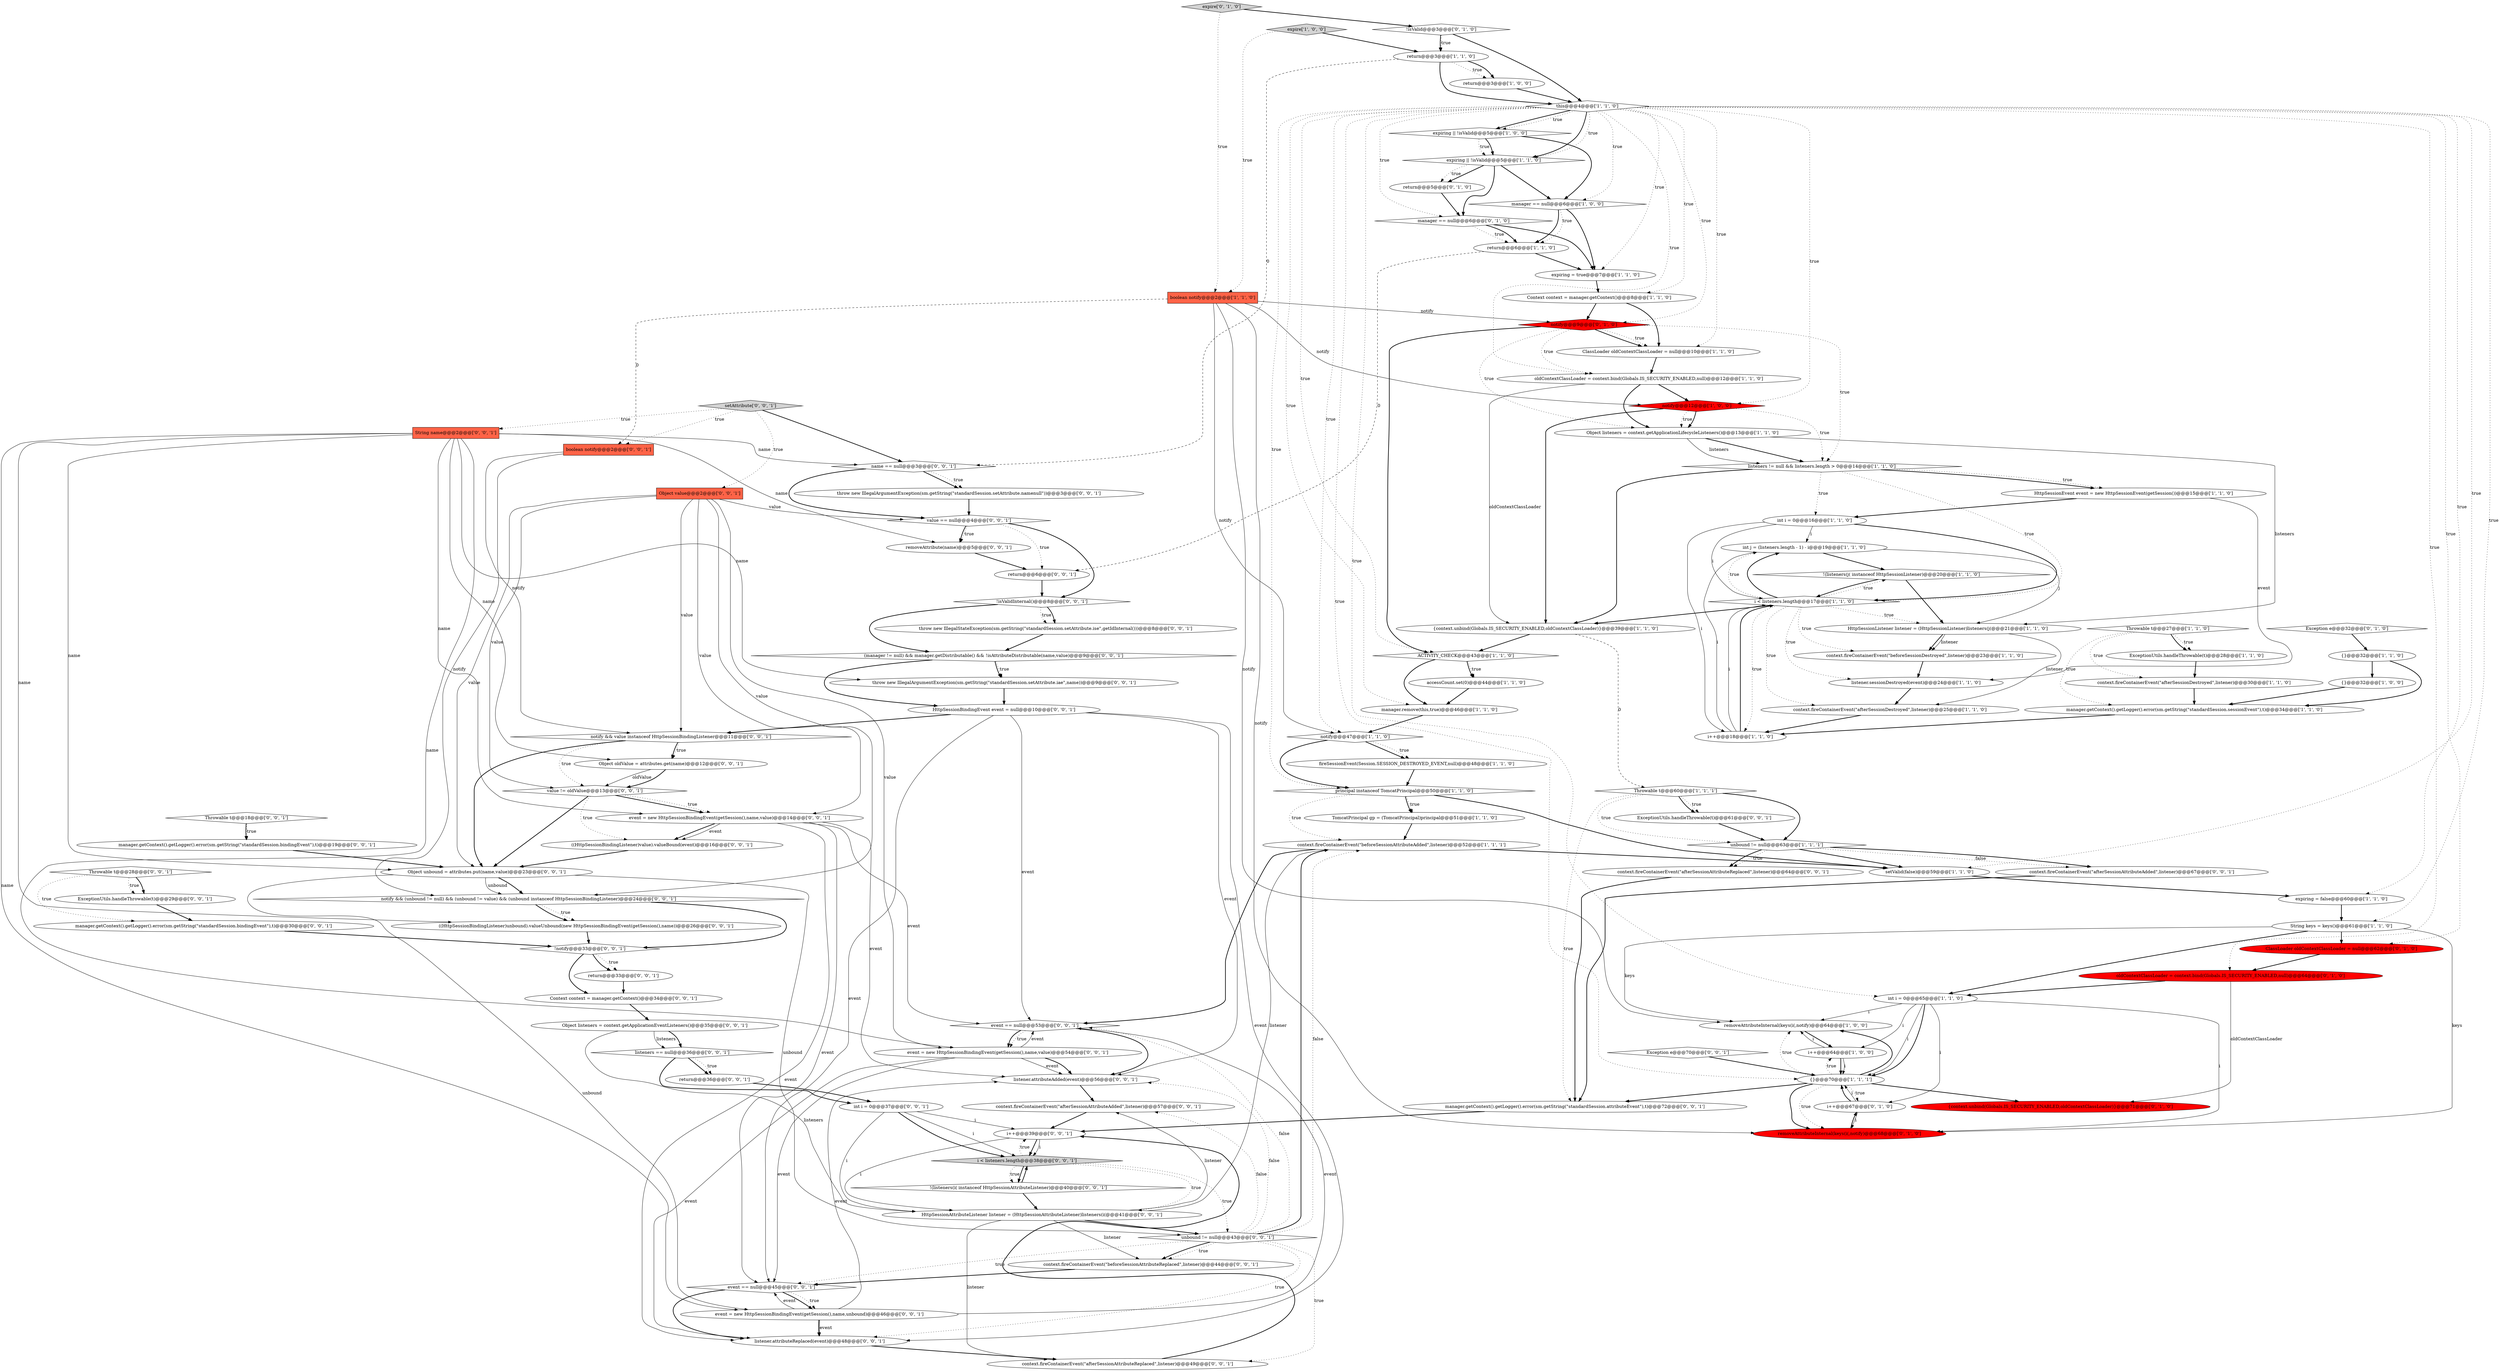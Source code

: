 digraph {
33 [style = filled, label = "int i = 0@@@16@@@['1', '1', '0']", fillcolor = white, shape = ellipse image = "AAA0AAABBB1BBB"];
3 [style = filled, label = "fireSessionEvent(Session.SESSION_DESTROYED_EVENT,null)@@@48@@@['1', '1', '0']", fillcolor = white, shape = ellipse image = "AAA0AAABBB1BBB"];
79 [style = filled, label = "event == null@@@53@@@['0', '0', '1']", fillcolor = white, shape = diamond image = "AAA0AAABBB3BBB"];
18 [style = filled, label = "Throwable t@@@27@@@['1', '1', '0']", fillcolor = white, shape = diamond image = "AAA0AAABBB1BBB"];
44 [style = filled, label = "{}@@@32@@@['1', '1', '0']", fillcolor = white, shape = ellipse image = "AAA0AAABBB1BBB"];
14 [style = filled, label = "notify@@@47@@@['1', '1', '0']", fillcolor = white, shape = diamond image = "AAA0AAABBB1BBB"];
16 [style = filled, label = "principal instanceof TomcatPrincipal@@@50@@@['1', '1', '0']", fillcolor = white, shape = diamond image = "AAA0AAABBB1BBB"];
50 [style = filled, label = "return@@@5@@@['0', '1', '0']", fillcolor = white, shape = ellipse image = "AAA0AAABBB2BBB"];
60 [style = filled, label = "{context.unbind(Globals.IS_SECURITY_ENABLED,oldContextClassLoader)}@@@71@@@['0', '1', '0']", fillcolor = red, shape = ellipse image = "AAA1AAABBB2BBB"];
64 [style = filled, label = "int i = 0@@@37@@@['0', '0', '1']", fillcolor = white, shape = ellipse image = "AAA0AAABBB3BBB"];
108 [style = filled, label = "Object unbound = attributes.put(name,value)@@@23@@@['0', '0', '1']", fillcolor = white, shape = ellipse image = "AAA0AAABBB3BBB"];
2 [style = filled, label = "expiring = false@@@60@@@['1', '1', '0']", fillcolor = white, shape = ellipse image = "AAA0AAABBB1BBB"];
75 [style = filled, label = "value == null@@@4@@@['0', '0', '1']", fillcolor = white, shape = diamond image = "AAA0AAABBB3BBB"];
92 [style = filled, label = "manager.getContext().getLogger().error(sm.getString(\"standardSession.attributeEvent\"),t)@@@72@@@['0', '0', '1']", fillcolor = white, shape = ellipse image = "AAA0AAABBB3BBB"];
98 [style = filled, label = "i < listeners.length@@@38@@@['0', '0', '1']", fillcolor = lightgray, shape = diamond image = "AAA0AAABBB3BBB"];
39 [style = filled, label = "return@@@3@@@['1', '1', '0']", fillcolor = white, shape = ellipse image = "AAA0AAABBB1BBB"];
51 [style = filled, label = "i++@@@67@@@['0', '1', '0']", fillcolor = white, shape = ellipse image = "AAA0AAABBB2BBB"];
107 [style = filled, label = "!isValidInternal()@@@8@@@['0', '0', '1']", fillcolor = white, shape = diamond image = "AAA0AAABBB3BBB"];
76 [style = filled, label = "return@@@36@@@['0', '0', '1']", fillcolor = white, shape = ellipse image = "AAA0AAABBB3BBB"];
17 [style = filled, label = "expiring = true@@@7@@@['1', '1', '0']", fillcolor = white, shape = ellipse image = "AAA0AAABBB1BBB"];
9 [style = filled, label = "this@@@4@@@['1', '1', '0']", fillcolor = white, shape = diamond image = "AAA0AAABBB1BBB"];
45 [style = filled, label = "boolean notify@@@2@@@['1', '1', '0']", fillcolor = tomato, shape = box image = "AAA0AAABBB1BBB"];
89 [style = filled, label = "notify && value instanceof HttpSessionBindingListener@@@11@@@['0', '0', '1']", fillcolor = white, shape = diamond image = "AAA0AAABBB3BBB"];
47 [style = filled, label = "{}@@@70@@@['1', '1', '1']", fillcolor = white, shape = ellipse image = "AAA0AAABBB1BBB"];
110 [style = filled, label = "ExceptionUtils.handleThrowable(t)@@@61@@@['0', '0', '1']", fillcolor = white, shape = ellipse image = "AAA0AAABBB3BBB"];
100 [style = filled, label = "context.fireContainerEvent(\"afterSessionAttributeReplaced\",listener)@@@49@@@['0', '0', '1']", fillcolor = white, shape = ellipse image = "AAA0AAABBB3BBB"];
65 [style = filled, label = "manager.getContext().getLogger().error(sm.getString(\"standardSession.bindingEvent\"),t)@@@19@@@['0', '0', '1']", fillcolor = white, shape = ellipse image = "AAA0AAABBB3BBB"];
10 [style = filled, label = "oldContextClassLoader = context.bind(Globals.IS_SECURITY_ENABLED,null)@@@12@@@['1', '1', '0']", fillcolor = white, shape = ellipse image = "AAA0AAABBB1BBB"];
36 [style = filled, label = "manager == null@@@6@@@['1', '0', '0']", fillcolor = white, shape = diamond image = "AAA0AAABBB1BBB"];
93 [style = filled, label = "return@@@33@@@['0', '0', '1']", fillcolor = white, shape = ellipse image = "AAA0AAABBB3BBB"];
26 [style = filled, label = "int j = (listeners.length - 1) - i@@@19@@@['1', '1', '0']", fillcolor = white, shape = ellipse image = "AAA0AAABBB1BBB"];
111 [style = filled, label = "throw new IllegalArgumentException(sm.getString(\"standardSession.setAttribute.iae\",name))@@@9@@@['0', '0', '1']", fillcolor = white, shape = ellipse image = "AAA0AAABBB3BBB"];
99 [style = filled, label = "i++@@@39@@@['0', '0', '1']", fillcolor = white, shape = ellipse image = "AAA0AAABBB3BBB"];
27 [style = filled, label = "i++@@@18@@@['1', '1', '0']", fillcolor = white, shape = ellipse image = "AAA0AAABBB1BBB"];
35 [style = filled, label = "listeners != null && listeners.length > 0@@@14@@@['1', '1', '0']", fillcolor = white, shape = diamond image = "AAA0AAABBB1BBB"];
77 [style = filled, label = "Object value@@@2@@@['0', '0', '1']", fillcolor = tomato, shape = box image = "AAA0AAABBB3BBB"];
96 [style = filled, label = "Context context = manager.getContext()@@@34@@@['0', '0', '1']", fillcolor = white, shape = ellipse image = "AAA0AAABBB3BBB"];
49 [style = filled, label = "context.fireContainerEvent(\"beforeSessionDestroyed\",listener)@@@23@@@['1', '1', '0']", fillcolor = white, shape = ellipse image = "AAA0AAABBB1BBB"];
52 [style = filled, label = "!isValid@@@3@@@['0', '1', '0']", fillcolor = white, shape = diamond image = "AAA0AAABBB2BBB"];
86 [style = filled, label = "(manager != null) && manager.getDistributable() && !isAttributeDistributable(name,value)@@@9@@@['0', '0', '1']", fillcolor = white, shape = diamond image = "AAA0AAABBB3BBB"];
78 [style = filled, label = "name == null@@@3@@@['0', '0', '1']", fillcolor = white, shape = diamond image = "AAA0AAABBB3BBB"];
101 [style = filled, label = "event == null@@@45@@@['0', '0', '1']", fillcolor = white, shape = diamond image = "AAA0AAABBB3BBB"];
85 [style = filled, label = "((HttpSessionBindingListener)unbound).valueUnbound(new HttpSessionBindingEvent(getSession(),name))@@@26@@@['0', '0', '1']", fillcolor = white, shape = ellipse image = "AAA0AAABBB3BBB"];
24 [style = filled, label = "removeAttributeInternal(keys(i(,notify)@@@64@@@['1', '0', '0']", fillcolor = white, shape = ellipse image = "AAA0AAABBB1BBB"];
95 [style = filled, label = "return@@@6@@@['0', '0', '1']", fillcolor = white, shape = ellipse image = "AAA0AAABBB3BBB"];
74 [style = filled, label = "Throwable t@@@18@@@['0', '0', '1']", fillcolor = white, shape = diamond image = "AAA0AAABBB3BBB"];
29 [style = filled, label = "accessCount.set(0)@@@44@@@['1', '1', '0']", fillcolor = white, shape = ellipse image = "AAA0AAABBB1BBB"];
97 [style = filled, label = "removeAttribute(name)@@@5@@@['0', '0', '1']", fillcolor = white, shape = ellipse image = "AAA0AAABBB3BBB"];
83 [style = filled, label = "HttpSessionBindingEvent event = null@@@10@@@['0', '0', '1']", fillcolor = white, shape = ellipse image = "AAA0AAABBB3BBB"];
4 [style = filled, label = "String keys = keys()@@@61@@@['1', '1', '0']", fillcolor = white, shape = ellipse image = "AAA0AAABBB1BBB"];
57 [style = filled, label = "notify@@@9@@@['0', '1', '0']", fillcolor = red, shape = diamond image = "AAA1AAABBB2BBB"];
41 [style = filled, label = "return@@@6@@@['1', '1', '0']", fillcolor = white, shape = ellipse image = "AAA0AAABBB1BBB"];
1 [style = filled, label = "ACTIVITY_CHECK@@@43@@@['1', '1', '0']", fillcolor = white, shape = diamond image = "AAA0AAABBB1BBB"];
40 [style = filled, label = "notify@@@12@@@['1', '0', '0']", fillcolor = red, shape = diamond image = "AAA1AAABBB1BBB"];
62 [style = filled, label = "event = new HttpSessionBindingEvent(getSession(),name,unbound)@@@46@@@['0', '0', '1']", fillcolor = white, shape = ellipse image = "AAA0AAABBB3BBB"];
28 [style = filled, label = "Object listeners = context.getApplicationLifecycleListeners()@@@13@@@['1', '1', '0']", fillcolor = white, shape = ellipse image = "AAA0AAABBB1BBB"];
23 [style = filled, label = "Throwable t@@@60@@@['1', '1', '1']", fillcolor = white, shape = diamond image = "AAA0AAABBB1BBB"];
7 [style = filled, label = "{context.unbind(Globals.IS_SECURITY_ENABLED,oldContextClassLoader)}@@@39@@@['1', '1', '0']", fillcolor = white, shape = ellipse image = "AAA0AAABBB1BBB"];
68 [style = filled, label = "((HttpSessionBindingListener)value).valueBound(event)@@@16@@@['0', '0', '1']", fillcolor = white, shape = ellipse image = "AAA0AAABBB3BBB"];
94 [style = filled, label = "event = new HttpSessionBindingEvent(getSession(),name,value)@@@54@@@['0', '0', '1']", fillcolor = white, shape = ellipse image = "AAA0AAABBB3BBB"];
13 [style = filled, label = "context.fireContainerEvent(\"beforeSessionAttributeAdded\",listener)@@@52@@@['1', '1', '1']", fillcolor = white, shape = ellipse image = "AAA0AAABBB1BBB"];
48 [style = filled, label = "unbound != null@@@63@@@['1', '1', '1']", fillcolor = white, shape = diamond image = "AAA0AAABBB1BBB"];
91 [style = filled, label = "context.fireContainerEvent(\"beforeSessionAttributeReplaced\",listener)@@@44@@@['0', '0', '1']", fillcolor = white, shape = ellipse image = "AAA0AAABBB3BBB"];
15 [style = filled, label = "!(listeners(j( instanceof HttpSessionListener)@@@20@@@['1', '1', '0']", fillcolor = white, shape = diamond image = "AAA0AAABBB1BBB"];
59 [style = filled, label = "expire['0', '1', '0']", fillcolor = lightgray, shape = diamond image = "AAA0AAABBB2BBB"];
37 [style = filled, label = "{}@@@32@@@['1', '0', '0']", fillcolor = white, shape = ellipse image = "AAA0AAABBB1BBB"];
73 [style = filled, label = "unbound != null@@@43@@@['0', '0', '1']", fillcolor = white, shape = diamond image = "AAA0AAABBB3BBB"];
54 [style = filled, label = "oldContextClassLoader = context.bind(Globals.IS_SECURITY_ENABLED,null)@@@64@@@['0', '1', '0']", fillcolor = red, shape = ellipse image = "AAA1AAABBB2BBB"];
8 [style = filled, label = "setValid(false)@@@59@@@['1', '1', '0']", fillcolor = white, shape = ellipse image = "AAA0AAABBB1BBB"];
102 [style = filled, label = "context.fireContainerEvent(\"afterSessionAttributeReplaced\",listener)@@@64@@@['0', '0', '1']", fillcolor = white, shape = ellipse image = "AAA0AAABBB3BBB"];
71 [style = filled, label = "notify && (unbound != null) && (unbound != value) && (unbound instanceof HttpSessionBindingListener)@@@24@@@['0', '0', '1']", fillcolor = white, shape = diamond image = "AAA0AAABBB3BBB"];
63 [style = filled, label = "String name@@@2@@@['0', '0', '1']", fillcolor = tomato, shape = box image = "AAA0AAABBB3BBB"];
104 [style = filled, label = "!(listeners(i( instanceof HttpSessionAttributeListener)@@@40@@@['0', '0', '1']", fillcolor = white, shape = diamond image = "AAA0AAABBB3BBB"];
34 [style = filled, label = "manager.getContext().getLogger().error(sm.getString(\"standardSession.sessionEvent\"),t)@@@34@@@['1', '1', '0']", fillcolor = white, shape = ellipse image = "AAA0AAABBB1BBB"];
11 [style = filled, label = "i < listeners.length@@@17@@@['1', '1', '0']", fillcolor = white, shape = diamond image = "AAA0AAABBB1BBB"];
32 [style = filled, label = "HttpSessionEvent event = new HttpSessionEvent(getSession())@@@15@@@['1', '1', '0']", fillcolor = white, shape = ellipse image = "AAA0AAABBB1BBB"];
72 [style = filled, label = "throw new IllegalStateException(sm.getString(\"standardSession.setAttribute.ise\",getIdInternal()))@@@8@@@['0', '0', '1']", fillcolor = white, shape = ellipse image = "AAA0AAABBB3BBB"];
90 [style = filled, label = "ExceptionUtils.handleThrowable(t)@@@29@@@['0', '0', '1']", fillcolor = white, shape = ellipse image = "AAA0AAABBB3BBB"];
105 [style = filled, label = "value != oldValue@@@13@@@['0', '0', '1']", fillcolor = white, shape = diamond image = "AAA0AAABBB3BBB"];
19 [style = filled, label = "listener.sessionDestroyed(event)@@@24@@@['1', '1', '0']", fillcolor = white, shape = ellipse image = "AAA0AAABBB1BBB"];
43 [style = filled, label = "i++@@@64@@@['1', '0', '0']", fillcolor = white, shape = ellipse image = "AAA0AAABBB1BBB"];
20 [style = filled, label = "expire['1', '0', '0']", fillcolor = lightgray, shape = diamond image = "AAA0AAABBB1BBB"];
66 [style = filled, label = "Exception e@@@70@@@['0', '0', '1']", fillcolor = white, shape = diamond image = "AAA0AAABBB3BBB"];
82 [style = filled, label = "listeners == null@@@36@@@['0', '0', '1']", fillcolor = white, shape = diamond image = "AAA0AAABBB3BBB"];
21 [style = filled, label = "manager.remove(this,true)@@@46@@@['1', '1', '0']", fillcolor = white, shape = ellipse image = "AAA0AAABBB1BBB"];
42 [style = filled, label = "ExceptionUtils.handleThrowable(t)@@@28@@@['1', '1', '0']", fillcolor = white, shape = ellipse image = "AAA0AAABBB1BBB"];
84 [style = filled, label = "Object listeners = context.getApplicationEventListeners()@@@35@@@['0', '0', '1']", fillcolor = white, shape = ellipse image = "AAA0AAABBB3BBB"];
87 [style = filled, label = "manager.getContext().getLogger().error(sm.getString(\"standardSession.bindingEvent\"),t)@@@30@@@['0', '0', '1']", fillcolor = white, shape = ellipse image = "AAA0AAABBB3BBB"];
31 [style = filled, label = "context.fireContainerEvent(\"afterSessionDestroyed\",listener)@@@30@@@['1', '1', '0']", fillcolor = white, shape = ellipse image = "AAA0AAABBB1BBB"];
25 [style = filled, label = "TomcatPrincipal gp = (TomcatPrincipal)principal@@@51@@@['1', '1', '0']", fillcolor = white, shape = ellipse image = "AAA0AAABBB1BBB"];
103 [style = filled, label = "Throwable t@@@28@@@['0', '0', '1']", fillcolor = white, shape = diamond image = "AAA0AAABBB3BBB"];
67 [style = filled, label = "setAttribute['0', '0', '1']", fillcolor = lightgray, shape = diamond image = "AAA0AAABBB3BBB"];
69 [style = filled, label = "listener.attributeReplaced(event)@@@48@@@['0', '0', '1']", fillcolor = white, shape = ellipse image = "AAA0AAABBB3BBB"];
112 [style = filled, label = "listener.attributeAdded(event)@@@56@@@['0', '0', '1']", fillcolor = white, shape = ellipse image = "AAA0AAABBB3BBB"];
53 [style = filled, label = "manager == null@@@6@@@['0', '1', '0']", fillcolor = white, shape = diamond image = "AAA0AAABBB2BBB"];
70 [style = filled, label = "throw new IllegalArgumentException(sm.getString(\"standardSession.setAttribute.namenull\"))@@@3@@@['0', '0', '1']", fillcolor = white, shape = ellipse image = "AAA0AAABBB3BBB"];
22 [style = filled, label = "HttpSessionListener listener = (HttpSessionListener)listeners(j(@@@21@@@['1', '1', '0']", fillcolor = white, shape = ellipse image = "AAA0AAABBB1BBB"];
6 [style = filled, label = "expiring || !isValid@@@5@@@['1', '0', '0']", fillcolor = white, shape = diamond image = "AAA0AAABBB1BBB"];
30 [style = filled, label = "ClassLoader oldContextClassLoader = null@@@10@@@['1', '1', '0']", fillcolor = white, shape = ellipse image = "AAA0AAABBB1BBB"];
46 [style = filled, label = "context.fireContainerEvent(\"afterSessionDestroyed\",listener)@@@25@@@['1', '1', '0']", fillcolor = white, shape = ellipse image = "AAA0AAABBB1BBB"];
88 [style = filled, label = "context.fireContainerEvent(\"afterSessionAttributeAdded\",listener)@@@67@@@['0', '0', '1']", fillcolor = white, shape = ellipse image = "AAA0AAABBB3BBB"];
81 [style = filled, label = "HttpSessionAttributeListener listener = (HttpSessionAttributeListener)listeners(i(@@@41@@@['0', '0', '1']", fillcolor = white, shape = ellipse image = "AAA0AAABBB3BBB"];
58 [style = filled, label = "ClassLoader oldContextClassLoader = null@@@62@@@['0', '1', '0']", fillcolor = red, shape = ellipse image = "AAA1AAABBB2BBB"];
38 [style = filled, label = "expiring || !isValid@@@5@@@['1', '1', '0']", fillcolor = white, shape = diamond image = "AAA0AAABBB1BBB"];
56 [style = filled, label = "removeAttributeInternal(keys(i(,notify)@@@68@@@['0', '1', '0']", fillcolor = red, shape = ellipse image = "AAA1AAABBB2BBB"];
109 [style = filled, label = "event = new HttpSessionBindingEvent(getSession(),name,value)@@@14@@@['0', '0', '1']", fillcolor = white, shape = ellipse image = "AAA0AAABBB3BBB"];
5 [style = filled, label = "int i = 0@@@65@@@['1', '1', '0']", fillcolor = white, shape = ellipse image = "AAA0AAABBB1BBB"];
113 [style = filled, label = "boolean notify@@@2@@@['0', '0', '1']", fillcolor = tomato, shape = box image = "AAA0AAABBB3BBB"];
0 [style = filled, label = "return@@@3@@@['1', '0', '0']", fillcolor = white, shape = ellipse image = "AAA0AAABBB1BBB"];
106 [style = filled, label = "!notify@@@33@@@['0', '0', '1']", fillcolor = white, shape = diamond image = "AAA0AAABBB3BBB"];
80 [style = filled, label = "Object oldValue = attributes.get(name)@@@12@@@['0', '0', '1']", fillcolor = white, shape = ellipse image = "AAA0AAABBB3BBB"];
12 [style = filled, label = "Context context = manager.getContext()@@@8@@@['1', '1', '0']", fillcolor = white, shape = ellipse image = "AAA0AAABBB1BBB"];
55 [style = filled, label = "Exception e@@@32@@@['0', '1', '0']", fillcolor = white, shape = diamond image = "AAA0AAABBB2BBB"];
61 [style = filled, label = "context.fireContainerEvent(\"afterSessionAttributeAdded\",listener)@@@57@@@['0', '0', '1']", fillcolor = white, shape = ellipse image = "AAA0AAABBB3BBB"];
9->58 [style = dotted, label="true"];
14->3 [style = bold, label=""];
4->56 [style = solid, label="keys"];
9->12 [style = dotted, label="true"];
98->81 [style = dotted, label="true"];
109->112 [style = solid, label="event"];
72->86 [style = bold, label=""];
74->65 [style = bold, label=""];
53->41 [style = dotted, label="true"];
16->13 [style = dotted, label="true"];
76->64 [style = bold, label=""];
98->99 [style = dotted, label="true"];
18->42 [style = dotted, label="true"];
63->78 [style = solid, label="name"];
39->9 [style = bold, label=""];
81->73 [style = bold, label=""];
48->88 [style = dotted, label="false"];
78->70 [style = bold, label=""];
40->28 [style = dotted, label="true"];
71->85 [style = dotted, label="true"];
57->1 [style = bold, label=""];
62->112 [style = solid, label="event"];
103->90 [style = bold, label=""];
100->99 [style = bold, label=""];
64->81 [style = solid, label="i"];
5->56 [style = solid, label="i"];
3->16 [style = bold, label=""];
24->43 [style = bold, label=""];
80->105 [style = solid, label="oldValue"];
18->34 [style = dotted, label="true"];
86->111 [style = bold, label=""];
9->6 [style = bold, label=""];
77->108 [style = solid, label="value"];
108->62 [style = solid, label="unbound"];
6->38 [style = dotted, label="true"];
82->76 [style = bold, label=""];
106->93 [style = bold, label=""];
38->50 [style = bold, label=""];
32->19 [style = solid, label="event"];
71->106 [style = bold, label=""];
66->47 [style = bold, label=""];
33->11 [style = bold, label=""];
89->80 [style = dotted, label="true"];
47->92 [style = bold, label=""];
63->62 [style = solid, label="name"];
15->11 [style = bold, label=""];
104->98 [style = bold, label=""];
110->48 [style = bold, label=""];
33->27 [style = solid, label="i"];
1->21 [style = bold, label=""];
81->91 [style = solid, label="listener"];
78->75 [style = bold, label=""];
51->47 [style = bold, label=""];
53->41 [style = bold, label=""];
26->15 [style = bold, label=""];
43->47 [style = solid, label="i"];
81->61 [style = solid, label="listener"];
14->3 [style = dotted, label="true"];
101->69 [style = bold, label=""];
43->24 [style = solid, label="i"];
105->68 [style = dotted, label="true"];
23->92 [style = dotted, label="true"];
71->85 [style = bold, label=""];
45->24 [style = solid, label="notify"];
62->101 [style = solid, label="event"];
36->17 [style = bold, label=""];
47->60 [style = bold, label=""];
23->110 [style = dotted, label="true"];
11->15 [style = dotted, label="true"];
9->38 [style = bold, label=""];
5->43 [style = solid, label="i"];
54->5 [style = bold, label=""];
9->53 [style = dotted, label="true"];
99->98 [style = bold, label=""];
35->7 [style = bold, label=""];
64->98 [style = solid, label="i"];
27->26 [style = solid, label="i"];
94->79 [style = solid, label="event"];
9->57 [style = dotted, label="true"];
11->46 [style = dotted, label="true"];
108->71 [style = bold, label=""];
10->7 [style = solid, label="oldContextClassLoader"];
67->77 [style = dotted, label="true"];
14->16 [style = bold, label=""];
27->11 [style = solid, label="i"];
93->96 [style = bold, label=""];
7->1 [style = bold, label=""];
64->98 [style = bold, label=""];
45->113 [style = dashed, label="0"];
36->41 [style = bold, label=""];
51->47 [style = solid, label="i"];
52->9 [style = bold, label=""];
105->109 [style = bold, label=""];
96->84 [style = bold, label=""];
67->113 [style = dotted, label="true"];
33->11 [style = solid, label="i"];
87->106 [style = bold, label=""];
38->53 [style = bold, label=""];
92->99 [style = bold, label=""];
98->104 [style = dotted, label="true"];
77->94 [style = solid, label="value"];
91->101 [style = bold, label=""];
89->80 [style = bold, label=""];
42->31 [style = bold, label=""];
22->46 [style = solid, label="listener"];
9->21 [style = dotted, label="true"];
94->69 [style = solid, label="event"];
35->33 [style = dotted, label="true"];
73->69 [style = dotted, label="true"];
107->72 [style = dotted, label="true"];
2->4 [style = bold, label=""];
105->109 [style = dotted, label="true"];
58->54 [style = bold, label=""];
5->51 [style = solid, label="i"];
9->38 [style = dotted, label="true"];
108->71 [style = solid, label="unbound"];
40->35 [style = dotted, label="true"];
84->82 [style = solid, label="listeners"];
11->26 [style = dotted, label="true"];
9->8 [style = dotted, label="true"];
63->111 [style = solid, label="name"];
22->49 [style = bold, label=""];
47->43 [style = dotted, label="true"];
23->48 [style = bold, label=""];
99->81 [style = solid, label="i"];
56->51 [style = bold, label=""];
63->80 [style = solid, label="name"];
6->38 [style = bold, label=""];
62->69 [style = solid, label="event"];
82->76 [style = dotted, label="true"];
28->35 [style = bold, label=""];
90->87 [style = bold, label=""];
43->47 [style = bold, label=""];
27->11 [style = bold, label=""];
82->64 [style = bold, label=""];
112->61 [style = bold, label=""];
70->75 [style = bold, label=""];
44->34 [style = bold, label=""];
57->30 [style = bold, label=""];
30->10 [style = bold, label=""];
20->39 [style = bold, label=""];
9->4 [style = dotted, label="true"];
47->51 [style = dotted, label="true"];
5->24 [style = solid, label="i"];
11->19 [style = dotted, label="true"];
19->46 [style = bold, label=""];
44->37 [style = bold, label=""];
16->25 [style = dotted, label="true"];
39->0 [style = dotted, label="true"];
9->10 [style = dotted, label="true"];
38->50 [style = dotted, label="true"];
94->101 [style = solid, label="event"];
101->62 [style = bold, label=""];
69->100 [style = bold, label=""];
107->86 [style = bold, label=""];
11->26 [style = bold, label=""];
83->89 [style = bold, label=""];
52->39 [style = dotted, label="true"];
9->54 [style = dotted, label="true"];
79->94 [style = bold, label=""];
78->70 [style = dotted, label="true"];
7->23 [style = dashed, label="0"];
74->65 [style = dotted, label="true"];
16->8 [style = bold, label=""];
83->112 [style = solid, label="event"];
47->56 [style = bold, label=""];
57->28 [style = dotted, label="true"];
26->22 [style = solid, label="j"];
107->72 [style = bold, label=""];
109->68 [style = bold, label=""];
57->30 [style = dotted, label="true"];
83->101 [style = solid, label="event"];
102->92 [style = bold, label=""];
80->105 [style = bold, label=""];
63->94 [style = solid, label="name"];
109->79 [style = solid, label="event"];
35->32 [style = bold, label=""];
75->107 [style = bold, label=""];
47->56 [style = dotted, label="true"];
113->71 [style = solid, label="notify"];
67->78 [style = bold, label=""];
48->88 [style = bold, label=""];
89->105 [style = dotted, label="true"];
86->83 [style = bold, label=""];
77->75 [style = solid, label="value"];
32->33 [style = bold, label=""];
29->21 [style = bold, label=""];
31->34 [style = bold, label=""];
11->49 [style = dotted, label="true"];
15->22 [style = bold, label=""];
45->40 [style = solid, label="notify"];
104->81 [style = bold, label=""];
79->112 [style = bold, label=""];
89->108 [style = bold, label=""];
97->95 [style = bold, label=""];
86->111 [style = dotted, label="true"];
73->100 [style = dotted, label="true"];
73->79 [style = dotted, label="false"];
11->27 [style = dotted, label="true"];
17->12 [style = bold, label=""];
22->49 [style = solid, label="listener"];
4->58 [style = bold, label=""];
8->2 [style = bold, label=""];
47->24 [style = bold, label=""];
41->95 [style = dashed, label="0"];
99->98 [style = solid, label="i"];
49->19 [style = bold, label=""];
73->91 [style = bold, label=""];
28->22 [style = solid, label="listeners"];
9->1 [style = dotted, label="true"];
77->89 [style = solid, label="value"];
51->56 [style = solid, label="i"];
108->73 [style = solid, label="unbound"];
48->102 [style = dotted, label="true"];
10->40 [style = bold, label=""];
103->90 [style = dotted, label="true"];
111->83 [style = bold, label=""];
73->13 [style = bold, label=""];
54->60 [style = solid, label="oldContextClassLoader"];
9->16 [style = dotted, label="true"];
103->87 [style = dotted, label="true"];
1->29 [style = bold, label=""];
106->96 [style = bold, label=""];
98->104 [style = bold, label=""];
9->30 [style = dotted, label="true"];
79->94 [style = dotted, label="true"];
62->69 [style = bold, label=""];
4->5 [style = bold, label=""];
63->97 [style = solid, label="name"];
33->26 [style = solid, label="i"];
21->14 [style = bold, label=""];
98->73 [style = dotted, label="true"];
9->5 [style = dotted, label="true"];
36->41 [style = dotted, label="true"];
113->89 [style = solid, label="notify"];
45->14 [style = solid, label="notify"];
77->109 [style = solid, label="value"];
81->13 [style = solid, label="listener"];
62->79 [style = solid, label="event"];
67->63 [style = dotted, label="true"];
0->9 [style = bold, label=""];
52->39 [style = bold, label=""];
10->28 [style = bold, label=""];
45->57 [style = solid, label="notify"];
48->102 [style = bold, label=""];
63->109 [style = solid, label="name"];
94->112 [style = solid, label="event"];
57->35 [style = dotted, label="true"];
23->48 [style = dotted, label="true"];
106->93 [style = dotted, label="true"];
25->13 [style = bold, label=""];
9->17 [style = dotted, label="true"];
28->35 [style = solid, label="listeners"];
9->36 [style = dotted, label="true"];
5->47 [style = solid, label="i"];
83->69 [style = solid, label="event"];
59->45 [style = dotted, label="true"];
12->57 [style = bold, label=""];
64->99 [style = solid, label="i"];
59->52 [style = bold, label=""];
83->79 [style = solid, label="event"];
61->99 [style = bold, label=""];
23->110 [style = bold, label=""];
38->36 [style = bold, label=""];
12->30 [style = bold, label=""];
16->25 [style = bold, label=""];
84->82 [style = bold, label=""];
40->28 [style = bold, label=""];
48->8 [style = bold, label=""];
4->24 [style = solid, label="keys"];
9->6 [style = dotted, label="true"];
20->45 [style = dotted, label="true"];
109->101 [style = solid, label="event"];
35->11 [style = dotted, label="true"];
11->22 [style = dotted, label="true"];
109->68 [style = solid, label="event"];
9->14 [style = dotted, label="true"];
73->91 [style = dotted, label="true"];
73->61 [style = dotted, label="false"];
6->36 [style = bold, label=""];
75->97 [style = bold, label=""];
88->92 [style = bold, label=""];
81->100 [style = solid, label="listener"];
5->47 [style = bold, label=""];
73->101 [style = dotted, label="true"];
1->29 [style = dotted, label="true"];
84->81 [style = solid, label="listeners"];
45->56 [style = solid, label="notify"];
41->17 [style = bold, label=""];
55->44 [style = bold, label=""];
40->7 [style = bold, label=""];
39->0 [style = bold, label=""];
105->108 [style = bold, label=""];
57->10 [style = dotted, label="true"];
77->105 [style = solid, label="value"];
77->71 [style = solid, label="value"];
109->69 [style = solid, label="event"];
9->2 [style = dotted, label="true"];
63->108 [style = solid, label="name"];
101->62 [style = dotted, label="true"];
46->27 [style = bold, label=""];
37->34 [style = bold, label=""];
53->17 [style = bold, label=""];
85->106 [style = bold, label=""];
68->108 [style = bold, label=""];
13->79 [style = bold, label=""];
39->78 [style = dashed, label="0"];
9->47 [style = dotted, label="true"];
9->40 [style = dotted, label="true"];
63->85 [style = solid, label="name"];
18->31 [style = dotted, label="true"];
75->95 [style = dotted, label="true"];
13->8 [style = bold, label=""];
65->108 [style = bold, label=""];
73->112 [style = dotted, label="false"];
73->13 [style = dotted, label="false"];
94->112 [style = bold, label=""];
50->53 [style = bold, label=""];
47->24 [style = dotted, label="true"];
11->7 [style = bold, label=""];
75->97 [style = dotted, label="true"];
95->107 [style = bold, label=""];
34->27 [style = bold, label=""];
18->42 [style = bold, label=""];
35->32 [style = dotted, label="true"];
}
